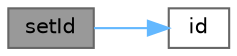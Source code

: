digraph "setId"
{
 // INTERACTIVE_SVG=YES
 // LATEX_PDF_SIZE
  bgcolor="transparent";
  edge [fontname=Helvetica,fontsize=10,labelfontname=Helvetica,labelfontsize=10];
  node [fontname=Helvetica,fontsize=10,shape=box,height=0.2,width=0.4];
  rankdir="LR";
  Node1 [label="setId",height=0.2,width=0.4,color="gray40", fillcolor="grey60", style="filled", fontcolor="black",tooltip=" "];
  Node1 -> Node2 [color="steelblue1",style="solid"];
  Node2 [label="id",height=0.2,width=0.4,color="grey40", fillcolor="white", style="filled",URL="$classore_1_1data_1_1_reference_datum.html#a2afbfe390842c04d4a063889cee1b543",tooltip=" "];
}
